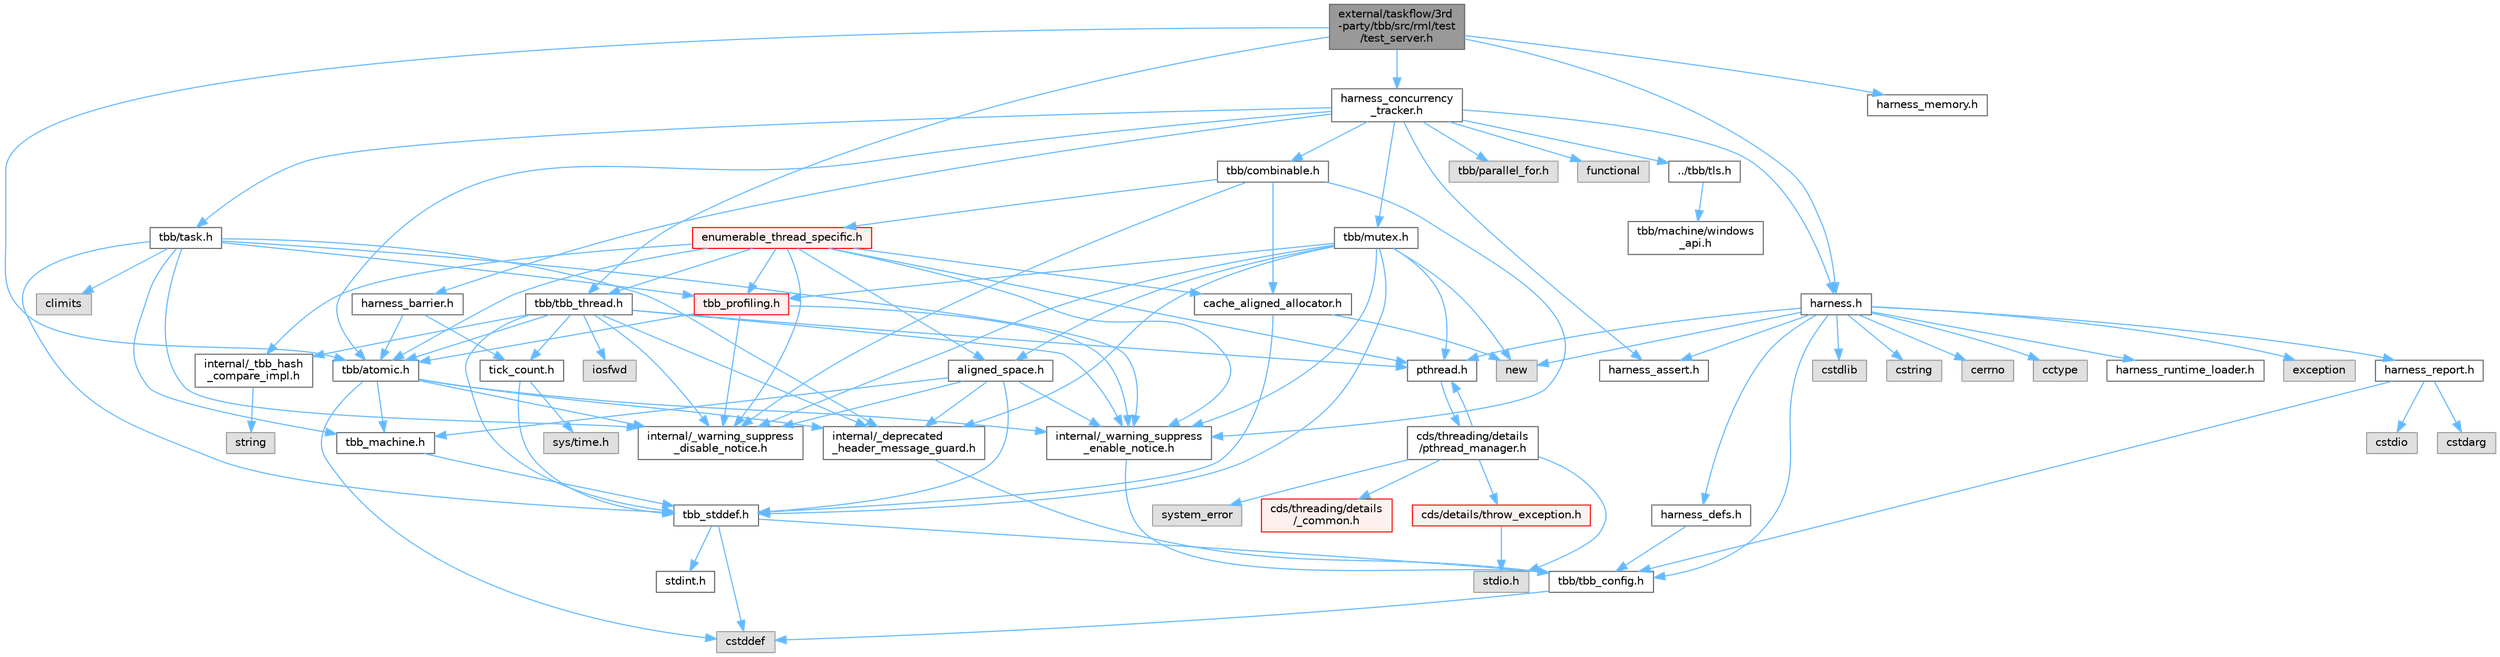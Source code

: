 digraph "external/taskflow/3rd-party/tbb/src/rml/test/test_server.h"
{
 // LATEX_PDF_SIZE
  bgcolor="transparent";
  edge [fontname=Helvetica,fontsize=10,labelfontname=Helvetica,labelfontsize=10];
  node [fontname=Helvetica,fontsize=10,shape=box,height=0.2,width=0.4];
  Node1 [id="Node000001",label="external/taskflow/3rd\l-party/tbb/src/rml/test\l/test_server.h",height=0.2,width=0.4,color="gray40", fillcolor="grey60", style="filled", fontcolor="black",tooltip=" "];
  Node1 -> Node2 [id="edge1_Node000001_Node000002",color="steelblue1",style="solid",tooltip=" "];
  Node2 [id="Node000002",label="tbb/atomic.h",height=0.2,width=0.4,color="grey40", fillcolor="white", style="filled",URL="$external_2taskflow_23rd-party_2tbb_2include_2tbb_2atomic_8h.html",tooltip=" "];
  Node2 -> Node3 [id="edge2_Node000002_Node000003",color="steelblue1",style="solid",tooltip=" "];
  Node3 [id="Node000003",label="internal/_deprecated\l_header_message_guard.h",height=0.2,width=0.4,color="grey40", fillcolor="white", style="filled",URL="$__deprecated__header__message__guard_8h.html",tooltip=" "];
  Node3 -> Node4 [id="edge3_Node000003_Node000004",color="steelblue1",style="solid",tooltip=" "];
  Node4 [id="Node000004",label="tbb/tbb_config.h",height=0.2,width=0.4,color="grey40", fillcolor="white", style="filled",URL="$tbb__config_8h.html",tooltip=" "];
  Node4 -> Node5 [id="edge4_Node000004_Node000005",color="steelblue1",style="solid",tooltip=" "];
  Node5 [id="Node000005",label="cstddef",height=0.2,width=0.4,color="grey60", fillcolor="#E0E0E0", style="filled",tooltip=" "];
  Node2 -> Node6 [id="edge5_Node000002_Node000006",color="steelblue1",style="solid",tooltip=" "];
  Node6 [id="Node000006",label="internal/_warning_suppress\l_enable_notice.h",height=0.2,width=0.4,color="grey40", fillcolor="white", style="filled",URL="$__warning__suppress__enable__notice_8h.html",tooltip=" "];
  Node6 -> Node4 [id="edge6_Node000006_Node000004",color="steelblue1",style="solid",tooltip=" "];
  Node2 -> Node5 [id="edge7_Node000002_Node000005",color="steelblue1",style="solid",tooltip=" "];
  Node2 -> Node7 [id="edge8_Node000002_Node000007",color="steelblue1",style="solid",tooltip=" "];
  Node7 [id="Node000007",label="tbb_machine.h",height=0.2,width=0.4,color="grey40", fillcolor="white", style="filled",URL="$tbb__machine_8h.html",tooltip=" "];
  Node7 -> Node8 [id="edge9_Node000007_Node000008",color="steelblue1",style="solid",tooltip=" "];
  Node8 [id="Node000008",label="tbb_stddef.h",height=0.2,width=0.4,color="grey40", fillcolor="white", style="filled",URL="$tbb__stddef_8h.html",tooltip=" "];
  Node8 -> Node4 [id="edge10_Node000008_Node000004",color="steelblue1",style="solid",tooltip=" "];
  Node8 -> Node5 [id="edge11_Node000008_Node000005",color="steelblue1",style="solid",tooltip=" "];
  Node8 -> Node9 [id="edge12_Node000008_Node000009",color="steelblue1",style="solid",tooltip=" "];
  Node9 [id="Node000009",label="stdint.h",height=0.2,width=0.4,color="grey40", fillcolor="white", style="filled",URL="$stdint_8h.html",tooltip=" "];
  Node2 -> Node10 [id="edge13_Node000002_Node000010",color="steelblue1",style="solid",tooltip=" "];
  Node10 [id="Node000010",label="internal/_warning_suppress\l_disable_notice.h",height=0.2,width=0.4,color="grey40", fillcolor="white", style="filled",URL="$__warning__suppress__disable__notice_8h.html",tooltip=" "];
  Node1 -> Node11 [id="edge14_Node000001_Node000011",color="steelblue1",style="solid",tooltip=" "];
  Node11 [id="Node000011",label="tbb/tbb_thread.h",height=0.2,width=0.4,color="grey40", fillcolor="white", style="filled",URL="$tbb__thread_8h.html",tooltip=" "];
  Node11 -> Node3 [id="edge15_Node000011_Node000003",color="steelblue1",style="solid",tooltip=" "];
  Node11 -> Node6 [id="edge16_Node000011_Node000006",color="steelblue1",style="solid",tooltip=" "];
  Node11 -> Node8 [id="edge17_Node000011_Node000008",color="steelblue1",style="solid",tooltip=" "];
  Node11 -> Node12 [id="edge18_Node000011_Node000012",color="steelblue1",style="solid",tooltip=" "];
  Node12 [id="Node000012",label="pthread.h",height=0.2,width=0.4,color="grey40", fillcolor="white", style="filled",URL="$pthread_8h.html",tooltip=" "];
  Node12 -> Node13 [id="edge19_Node000012_Node000013",color="steelblue1",style="solid",tooltip=" "];
  Node13 [id="Node000013",label="cds/threading/details\l/pthread_manager.h",height=0.2,width=0.4,color="grey40", fillcolor="white", style="filled",URL="$pthread__manager_8h.html",tooltip=" "];
  Node13 -> Node14 [id="edge20_Node000013_Node000014",color="steelblue1",style="solid",tooltip=" "];
  Node14 [id="Node000014",label="system_error",height=0.2,width=0.4,color="grey60", fillcolor="#E0E0E0", style="filled",tooltip=" "];
  Node13 -> Node15 [id="edge21_Node000013_Node000015",color="steelblue1",style="solid",tooltip=" "];
  Node15 [id="Node000015",label="stdio.h",height=0.2,width=0.4,color="grey60", fillcolor="#E0E0E0", style="filled",tooltip=" "];
  Node13 -> Node12 [id="edge22_Node000013_Node000012",color="steelblue1",style="solid",tooltip=" "];
  Node13 -> Node16 [id="edge23_Node000013_Node000016",color="steelblue1",style="solid",tooltip=" "];
  Node16 [id="Node000016",label="cds/threading/details\l/_common.h",height=0.2,width=0.4,color="red", fillcolor="#FFF0F0", style="filled",URL="$__common_8h.html",tooltip=" "];
  Node13 -> Node50 [id="edge24_Node000013_Node000050",color="steelblue1",style="solid",tooltip=" "];
  Node50 [id="Node000050",label="cds/details/throw_exception.h",height=0.2,width=0.4,color="red", fillcolor="#FFF0F0", style="filled",URL="$throw__exception_8h.html",tooltip=" "];
  Node50 -> Node15 [id="edge25_Node000050_Node000015",color="steelblue1",style="solid",tooltip=" "];
  Node11 -> Node2 [id="edge26_Node000011_Node000002",color="steelblue1",style="solid",tooltip=" "];
  Node11 -> Node59 [id="edge27_Node000011_Node000059",color="steelblue1",style="solid",tooltip=" "];
  Node59 [id="Node000059",label="internal/_tbb_hash\l_compare_impl.h",height=0.2,width=0.4,color="grey40", fillcolor="white", style="filled",URL="$__tbb__hash__compare__impl_8h.html",tooltip=" "];
  Node59 -> Node27 [id="edge28_Node000059_Node000027",color="steelblue1",style="solid",tooltip=" "];
  Node27 [id="Node000027",label="string",height=0.2,width=0.4,color="grey60", fillcolor="#E0E0E0", style="filled",tooltip=" "];
  Node11 -> Node60 [id="edge29_Node000011_Node000060",color="steelblue1",style="solid",tooltip=" "];
  Node60 [id="Node000060",label="tick_count.h",height=0.2,width=0.4,color="grey40", fillcolor="white", style="filled",URL="$tick__count_8h.html",tooltip=" "];
  Node60 -> Node8 [id="edge30_Node000060_Node000008",color="steelblue1",style="solid",tooltip=" "];
  Node60 -> Node61 [id="edge31_Node000060_Node000061",color="steelblue1",style="solid",tooltip=" "];
  Node61 [id="Node000061",label="sys/time.h",height=0.2,width=0.4,color="grey60", fillcolor="#E0E0E0", style="filled",tooltip=" "];
  Node11 -> Node62 [id="edge32_Node000011_Node000062",color="steelblue1",style="solid",tooltip=" "];
  Node62 [id="Node000062",label="iosfwd",height=0.2,width=0.4,color="grey60", fillcolor="#E0E0E0", style="filled",tooltip=" "];
  Node11 -> Node10 [id="edge33_Node000011_Node000010",color="steelblue1",style="solid",tooltip=" "];
  Node1 -> Node63 [id="edge34_Node000001_Node000063",color="steelblue1",style="solid",tooltip=" "];
  Node63 [id="Node000063",label="harness.h",height=0.2,width=0.4,color="grey40", fillcolor="white", style="filled",URL="$harness_8h.html",tooltip=" "];
  Node63 -> Node4 [id="edge35_Node000063_Node000004",color="steelblue1",style="solid",tooltip=" "];
  Node63 -> Node64 [id="edge36_Node000063_Node000064",color="steelblue1",style="solid",tooltip=" "];
  Node64 [id="Node000064",label="harness_defs.h",height=0.2,width=0.4,color="grey40", fillcolor="white", style="filled",URL="$harness__defs_8h.html",tooltip=" "];
  Node64 -> Node4 [id="edge37_Node000064_Node000004",color="steelblue1",style="solid",tooltip=" "];
  Node63 -> Node49 [id="edge38_Node000063_Node000049",color="steelblue1",style="solid",tooltip=" "];
  Node49 [id="Node000049",label="cstdlib",height=0.2,width=0.4,color="grey60", fillcolor="#E0E0E0", style="filled",tooltip=" "];
  Node63 -> Node65 [id="edge39_Node000063_Node000065",color="steelblue1",style="solid",tooltip=" "];
  Node65 [id="Node000065",label="cstring",height=0.2,width=0.4,color="grey60", fillcolor="#E0E0E0", style="filled",tooltip=" "];
  Node63 -> Node66 [id="edge40_Node000063_Node000066",color="steelblue1",style="solid",tooltip=" "];
  Node66 [id="Node000066",label="cerrno",height=0.2,width=0.4,color="grey60", fillcolor="#E0E0E0", style="filled",tooltip=" "];
  Node63 -> Node67 [id="edge41_Node000063_Node000067",color="steelblue1",style="solid",tooltip=" "];
  Node67 [id="Node000067",label="cctype",height=0.2,width=0.4,color="grey60", fillcolor="#E0E0E0", style="filled",tooltip=" "];
  Node63 -> Node68 [id="edge42_Node000063_Node000068",color="steelblue1",style="solid",tooltip=" "];
  Node68 [id="Node000068",label="new",height=0.2,width=0.4,color="grey60", fillcolor="#E0E0E0", style="filled",tooltip=" "];
  Node63 -> Node12 [id="edge43_Node000063_Node000012",color="steelblue1",style="solid",tooltip=" "];
  Node63 -> Node69 [id="edge44_Node000063_Node000069",color="steelblue1",style="solid",tooltip=" "];
  Node69 [id="Node000069",label="harness_runtime_loader.h",height=0.2,width=0.4,color="grey40", fillcolor="white", style="filled",URL="$harness__runtime__loader_8h.html",tooltip=" "];
  Node63 -> Node70 [id="edge45_Node000063_Node000070",color="steelblue1",style="solid",tooltip=" "];
  Node70 [id="Node000070",label="harness_report.h",height=0.2,width=0.4,color="grey40", fillcolor="white", style="filled",URL="$harness__report_8h.html",tooltip=" "];
  Node70 -> Node71 [id="edge46_Node000070_Node000071",color="steelblue1",style="solid",tooltip=" "];
  Node71 [id="Node000071",label="cstdio",height=0.2,width=0.4,color="grey60", fillcolor="#E0E0E0", style="filled",tooltip=" "];
  Node70 -> Node72 [id="edge47_Node000070_Node000072",color="steelblue1",style="solid",tooltip=" "];
  Node72 [id="Node000072",label="cstdarg",height=0.2,width=0.4,color="grey60", fillcolor="#E0E0E0", style="filled",tooltip=" "];
  Node70 -> Node4 [id="edge48_Node000070_Node000004",color="steelblue1",style="solid",tooltip=" "];
  Node63 -> Node25 [id="edge49_Node000063_Node000025",color="steelblue1",style="solid",tooltip=" "];
  Node25 [id="Node000025",label="exception",height=0.2,width=0.4,color="grey60", fillcolor="#E0E0E0", style="filled",tooltip=" "];
  Node63 -> Node73 [id="edge50_Node000063_Node000073",color="steelblue1",style="solid",tooltip=" "];
  Node73 [id="Node000073",label="harness_assert.h",height=0.2,width=0.4,color="grey40", fillcolor="white", style="filled",URL="$harness__assert_8h.html",tooltip=" "];
  Node1 -> Node74 [id="edge51_Node000001_Node000074",color="steelblue1",style="solid",tooltip=" "];
  Node74 [id="Node000074",label="harness_memory.h",height=0.2,width=0.4,color="grey40", fillcolor="white", style="filled",URL="$harness__memory_8h.html",tooltip=" "];
  Node1 -> Node75 [id="edge52_Node000001_Node000075",color="steelblue1",style="solid",tooltip=" "];
  Node75 [id="Node000075",label="harness_concurrency\l_tracker.h",height=0.2,width=0.4,color="grey40", fillcolor="white", style="filled",URL="$harness__concurrency__tracker_8h.html",tooltip=" "];
  Node75 -> Node73 [id="edge53_Node000075_Node000073",color="steelblue1",style="solid",tooltip=" "];
  Node75 -> Node76 [id="edge54_Node000075_Node000076",color="steelblue1",style="solid",tooltip=" "];
  Node76 [id="Node000076",label="harness_barrier.h",height=0.2,width=0.4,color="grey40", fillcolor="white", style="filled",URL="$harness__barrier_8h.html",tooltip=" "];
  Node76 -> Node2 [id="edge55_Node000076_Node000002",color="steelblue1",style="solid",tooltip=" "];
  Node76 -> Node60 [id="edge56_Node000076_Node000060",color="steelblue1",style="solid",tooltip=" "];
  Node75 -> Node2 [id="edge57_Node000075_Node000002",color="steelblue1",style="solid",tooltip=" "];
  Node75 -> Node77 [id="edge58_Node000075_Node000077",color="steelblue1",style="solid",tooltip=" "];
  Node77 [id="Node000077",label="../tbb/tls.h",height=0.2,width=0.4,color="grey40", fillcolor="white", style="filled",URL="$tls_8h.html",tooltip=" "];
  Node77 -> Node78 [id="edge59_Node000077_Node000078",color="steelblue1",style="solid",tooltip=" "];
  Node78 [id="Node000078",label="tbb/machine/windows\l_api.h",height=0.2,width=0.4,color="grey40", fillcolor="white", style="filled",URL="$windows__api_8h.html",tooltip=" "];
  Node75 -> Node79 [id="edge60_Node000075_Node000079",color="steelblue1",style="solid",tooltip=" "];
  Node79 [id="Node000079",label="tbb/mutex.h",height=0.2,width=0.4,color="grey40", fillcolor="white", style="filled",URL="$mutex_8h.html",tooltip=" "];
  Node79 -> Node3 [id="edge61_Node000079_Node000003",color="steelblue1",style="solid",tooltip=" "];
  Node79 -> Node6 [id="edge62_Node000079_Node000006",color="steelblue1",style="solid",tooltip=" "];
  Node79 -> Node12 [id="edge63_Node000079_Node000012",color="steelblue1",style="solid",tooltip=" "];
  Node79 -> Node68 [id="edge64_Node000079_Node000068",color="steelblue1",style="solid",tooltip=" "];
  Node79 -> Node80 [id="edge65_Node000079_Node000080",color="steelblue1",style="solid",tooltip=" "];
  Node80 [id="Node000080",label="aligned_space.h",height=0.2,width=0.4,color="grey40", fillcolor="white", style="filled",URL="$aligned__space_8h.html",tooltip=" "];
  Node80 -> Node3 [id="edge66_Node000080_Node000003",color="steelblue1",style="solid",tooltip=" "];
  Node80 -> Node6 [id="edge67_Node000080_Node000006",color="steelblue1",style="solid",tooltip=" "];
  Node80 -> Node8 [id="edge68_Node000080_Node000008",color="steelblue1",style="solid",tooltip=" "];
  Node80 -> Node7 [id="edge69_Node000080_Node000007",color="steelblue1",style="solid",tooltip=" "];
  Node80 -> Node10 [id="edge70_Node000080_Node000010",color="steelblue1",style="solid",tooltip=" "];
  Node79 -> Node8 [id="edge71_Node000079_Node000008",color="steelblue1",style="solid",tooltip=" "];
  Node79 -> Node81 [id="edge72_Node000079_Node000081",color="steelblue1",style="solid",tooltip=" "];
  Node81 [id="Node000081",label="tbb_profiling.h",height=0.2,width=0.4,color="red", fillcolor="#FFF0F0", style="filled",URL="$tbb__profiling_8h.html",tooltip=" "];
  Node81 -> Node6 [id="edge73_Node000081_Node000006",color="steelblue1",style="solid",tooltip=" "];
  Node81 -> Node2 [id="edge74_Node000081_Node000002",color="steelblue1",style="solid",tooltip=" "];
  Node81 -> Node10 [id="edge75_Node000081_Node000010",color="steelblue1",style="solid",tooltip=" "];
  Node79 -> Node10 [id="edge76_Node000079_Node000010",color="steelblue1",style="solid",tooltip=" "];
  Node75 -> Node83 [id="edge77_Node000075_Node000083",color="steelblue1",style="solid",tooltip=" "];
  Node83 [id="Node000083",label="tbb/task.h",height=0.2,width=0.4,color="grey40", fillcolor="white", style="filled",URL="$task_8h.html",tooltip=" "];
  Node83 -> Node3 [id="edge78_Node000083_Node000003",color="steelblue1",style="solid",tooltip=" "];
  Node83 -> Node6 [id="edge79_Node000083_Node000006",color="steelblue1",style="solid",tooltip=" "];
  Node83 -> Node8 [id="edge80_Node000083_Node000008",color="steelblue1",style="solid",tooltip=" "];
  Node83 -> Node7 [id="edge81_Node000083_Node000007",color="steelblue1",style="solid",tooltip=" "];
  Node83 -> Node81 [id="edge82_Node000083_Node000081",color="steelblue1",style="solid",tooltip=" "];
  Node83 -> Node84 [id="edge83_Node000083_Node000084",color="steelblue1",style="solid",tooltip=" "];
  Node84 [id="Node000084",label="climits",height=0.2,width=0.4,color="grey60", fillcolor="#E0E0E0", style="filled",tooltip=" "];
  Node83 -> Node10 [id="edge84_Node000083_Node000010",color="steelblue1",style="solid",tooltip=" "];
  Node75 -> Node85 [id="edge85_Node000075_Node000085",color="steelblue1",style="solid",tooltip=" "];
  Node85 [id="Node000085",label="tbb/combinable.h",height=0.2,width=0.4,color="grey40", fillcolor="white", style="filled",URL="$combinable_8h.html",tooltip=" "];
  Node85 -> Node6 [id="edge86_Node000085_Node000006",color="steelblue1",style="solid",tooltip=" "];
  Node85 -> Node86 [id="edge87_Node000085_Node000086",color="steelblue1",style="solid",tooltip=" "];
  Node86 [id="Node000086",label="enumerable_thread_specific.h",height=0.2,width=0.4,color="red", fillcolor="#FFF0F0", style="filled",URL="$enumerable__thread__specific_8h.html",tooltip=" "];
  Node86 -> Node6 [id="edge88_Node000086_Node000006",color="steelblue1",style="solid",tooltip=" "];
  Node86 -> Node2 [id="edge89_Node000086_Node000002",color="steelblue1",style="solid",tooltip=" "];
  Node86 -> Node11 [id="edge90_Node000086_Node000011",color="steelblue1",style="solid",tooltip=" "];
  Node86 -> Node91 [id="edge91_Node000086_Node000091",color="steelblue1",style="solid",tooltip=" "];
  Node91 [id="Node000091",label="cache_aligned_allocator.h",height=0.2,width=0.4,color="grey40", fillcolor="white", style="filled",URL="$cache__aligned__allocator_8h.html",tooltip=" "];
  Node91 -> Node68 [id="edge92_Node000091_Node000068",color="steelblue1",style="solid",tooltip=" "];
  Node91 -> Node8 [id="edge93_Node000091_Node000008",color="steelblue1",style="solid",tooltip=" "];
  Node86 -> Node80 [id="edge94_Node000086_Node000080",color="steelblue1",style="solid",tooltip=" "];
  Node86 -> Node59 [id="edge95_Node000086_Node000059",color="steelblue1",style="solid",tooltip=" "];
  Node86 -> Node81 [id="edge96_Node000086_Node000081",color="steelblue1",style="solid",tooltip=" "];
  Node86 -> Node12 [id="edge97_Node000086_Node000012",color="steelblue1",style="solid",tooltip=" "];
  Node86 -> Node10 [id="edge98_Node000086_Node000010",color="steelblue1",style="solid",tooltip=" "];
  Node85 -> Node91 [id="edge99_Node000085_Node000091",color="steelblue1",style="solid",tooltip=" "];
  Node85 -> Node10 [id="edge100_Node000085_Node000010",color="steelblue1",style="solid",tooltip=" "];
  Node75 -> Node237 [id="edge101_Node000075_Node000237",color="steelblue1",style="solid",tooltip=" "];
  Node237 [id="Node000237",label="tbb/parallel_for.h",height=0.2,width=0.4,color="grey60", fillcolor="#E0E0E0", style="filled",tooltip=" "];
  Node75 -> Node238 [id="edge102_Node000075_Node000238",color="steelblue1",style="solid",tooltip=" "];
  Node238 [id="Node000238",label="functional",height=0.2,width=0.4,color="grey60", fillcolor="#E0E0E0", style="filled",tooltip=" "];
  Node75 -> Node63 [id="edge103_Node000075_Node000063",color="steelblue1",style="solid",tooltip=" "];
}

